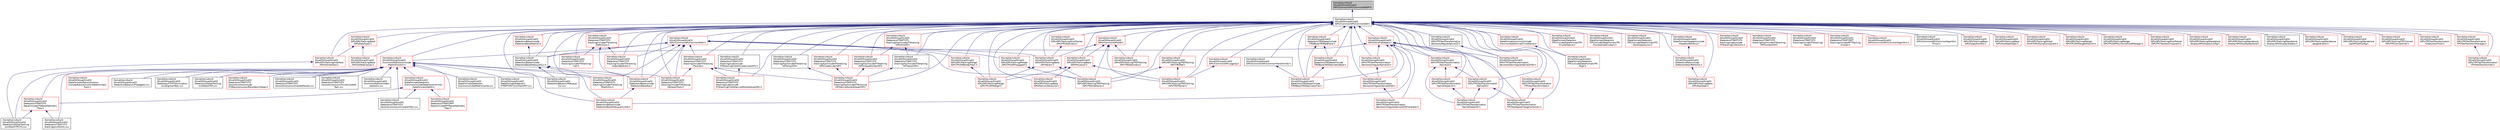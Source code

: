 digraph "/home/travis/build/AliceO2Group/AliceO2/GPU/Common/GPUCommonDefAPI.h"
{
 // INTERACTIVE_SVG=YES
  bgcolor="transparent";
  edge [fontname="Helvetica",fontsize="10",labelfontname="Helvetica",labelfontsize="10"];
  node [fontname="Helvetica",fontsize="10",shape=record];
  Node1 [label="/home/travis/build\l/AliceO2Group/AliceO2\l/GPU/Common/GPUCommonDefAPI.h",height=0.2,width=0.4,color="black", fillcolor="grey75", style="filled", fontcolor="black"];
  Node1 -> Node2 [dir="back",color="midnightblue",fontsize="10",style="solid",fontname="Helvetica"];
  Node2 [label="/home/travis/build\l/AliceO2Group/AliceO2\l/GPU/Common/GPUCommonDef.h",height=0.2,width=0.4,color="black",URL="$df/d21/GPUCommonDef_8h.html"];
  Node2 -> Node3 [dir="back",color="midnightblue",fontsize="10",style="solid",fontname="Helvetica"];
  Node3 [label="/home/travis/build\l/AliceO2Group/AliceO2\l/Common/MathUtils/include\l/MathUtils/Utils.h",height=0.2,width=0.4,color="red",URL="$d9/d52/Common_2MathUtils_2include_2MathUtils_2Utils_8h.html"];
  Node3 -> Node4 [dir="back",color="midnightblue",fontsize="10",style="solid",fontname="Helvetica"];
  Node4 [label="/home/travis/build\l/AliceO2Group/AliceO2\l/Common/MathUtils/test\l/testUtils.cxx",height=0.2,width=0.4,color="black",URL="$df/df4/testUtils_8cxx.html"];
  Node3 -> Node5 [dir="back",color="midnightblue",fontsize="10",style="solid",fontname="Helvetica"];
  Node5 [label="/home/travis/build\l/AliceO2Group/AliceO2\l/DataFormats/Detectors\l/Common/include/DetectorsCommon\lDataFormats/DetID.h",height=0.2,width=0.4,color="red",URL="$d6/d31/DetID_8h.html"];
  Node5 -> Node196 [dir="back",color="midnightblue",fontsize="10",style="solid",fontname="Helvetica"];
  Node196 [label="/home/travis/build\l/AliceO2Group/AliceO2\l/Detectors/ITSMFT/ITS\l/base/include/ITSBase/Geometry\lTGeo.h",height=0.2,width=0.4,color="red",URL="$d9/dfb/ITSMFT_2ITS_2base_2include_2ITSBase_2GeometryTGeo_8h.html"];
  Node196 -> Node63 [dir="back",color="midnightblue",fontsize="10",style="solid",fontname="Helvetica"];
  Node63 [label="/home/travis/build\l/AliceO2Group/AliceO2\l/Detectors/GlobalTracking\l/src/MatchTPCITS.cxx",height=0.2,width=0.4,color="black",URL="$dc/d59/MatchTPCITS_8cxx.html"];
  Node196 -> Node47 [dir="back",color="midnightblue",fontsize="10",style="solid",fontname="Helvetica"];
  Node47 [label="/home/travis/build\l/AliceO2Group/AliceO2\l/Detectors/ITSMFT/ITS\l/tracking/src/IOUtils.cxx",height=0.2,width=0.4,color="black",URL="$d5/d13/ITS_2tracking_2src_2IOUtils_8cxx.html"];
  Node5 -> Node30 [dir="back",color="midnightblue",fontsize="10",style="solid",fontname="Helvetica"];
  Node30 [label="/home/travis/build\l/AliceO2Group/AliceO2\l/Detectors/ITSMFT/ITS\l/reconstruction/src/ClustererTask.cxx",height=0.2,width=0.4,color="black",URL="$d8/d95/ITSMFT_2ITS_2reconstruction_2src_2ClustererTask_8cxx.html"];
  Node5 -> Node206 [dir="back",color="midnightblue",fontsize="10",style="solid",fontname="Helvetica"];
  Node206 [label="/home/travis/build\l/AliceO2Group/AliceO2\l/Detectors/ITSMFT/MFT\l/base/include/MFTBase/Geometry\lTGeo.h",height=0.2,width=0.4,color="red",URL="$da/d9a/ITSMFT_2MFT_2base_2include_2MFTBase_2GeometryTGeo_8h.html"];
  Node3 -> Node12 [dir="back",color="midnightblue",fontsize="10",style="solid",fontname="Helvetica"];
  Node12 [label="/home/travis/build\l/AliceO2Group/AliceO2\l/DataFormats/Detectors\l/Common/src/DetMatrixCache.cxx",height=0.2,width=0.4,color="black",URL="$d3/d4e/DetMatrixCache_8cxx.html"];
  Node3 -> Node58 [dir="back",color="midnightblue",fontsize="10",style="solid",fontname="Helvetica"];
  Node58 [label="/home/travis/build\l/AliceO2Group/AliceO2\l/DataFormats/Detectors\l/ITSMFT/MFT/src/TrackMFT.cxx",height=0.2,width=0.4,color="black",URL="$d7/d4a/TrackMFT_8cxx.html",tooltip="Implementation of the MFT track. "];
  Node3 -> Node110 [dir="back",color="midnightblue",fontsize="10",style="solid",fontname="Helvetica"];
  Node110 [label="/home/travis/build\l/AliceO2Group/AliceO2\l/DataFormats/Reconstruction\l/include/ReconstructionDataFormats/\lTrack.h",height=0.2,width=0.4,color="red",URL="$d7/d8b/DataFormats_2Reconstruction_2include_2ReconstructionDataFormats_2Track_8h.html"];
  Node3 -> Node395 [dir="back",color="midnightblue",fontsize="10",style="solid",fontname="Helvetica"];
  Node395 [label="/home/travis/build\l/AliceO2Group/AliceO2\l/Detectors/Base/include\l/DetectorsBase/Ray.h",height=0.2,width=0.4,color="red",URL="$d4/d1b/Ray_8h.html"];
  Node395 -> Node396 [dir="back",color="midnightblue",fontsize="10",style="solid",fontname="Helvetica"];
  Node396 [label="/home/travis/build\l/AliceO2Group/AliceO2\l/Detectors/Base/include\l/DetectorsBase/MatLayerCylSet.h",height=0.2,width=0.4,color="red",URL="$d9/da9/MatLayerCylSet_8h.html",tooltip="Declarations for the wrapper for the set of cylindrical material layers. "];
  Node3 -> Node338 [dir="back",color="midnightblue",fontsize="10",style="solid",fontname="Helvetica"];
  Node338 [label="/home/travis/build\l/AliceO2Group/AliceO2\l/Detectors/Base/src/MatLayer\lCyl.cxx",height=0.2,width=0.4,color="black",URL="$d1/d2b/MatLayerCyl_8cxx.html",tooltip="Implementation of single cylindrical material layer. "];
  Node3 -> Node174 [dir="back",color="midnightblue",fontsize="10",style="solid",fontname="Helvetica"];
  Node174 [label="/home/travis/build\l/AliceO2Group/AliceO2\l/Detectors/Base/src/Propagator.cxx",height=0.2,width=0.4,color="black",URL="$d8/dee/Propagator_8cxx.html"];
  Node3 -> Node311 [dir="back",color="midnightblue",fontsize="10",style="solid",fontname="Helvetica"];
  Node311 [label="/home/travis/build\l/AliceO2Group/AliceO2\l/Detectors/FIT/FT0/simulation\l/src/DigitizerTask.cxx",height=0.2,width=0.4,color="black",URL="$d8/d59/FIT_2FT0_2simulation_2src_2DigitizerTask_8cxx.html"];
  Node3 -> Node61 [dir="back",color="midnightblue",fontsize="10",style="solid",fontname="Helvetica"];
  Node61 [label="/home/travis/build\l/AliceO2Group/AliceO2\l/Detectors/GlobalTracking\l/src/MatchTOF.cxx",height=0.2,width=0.4,color="black",URL="$db/d6a/MatchTOF_8cxx.html"];
  Node3 -> Node63 [dir="back",color="midnightblue",fontsize="10",style="solid",fontname="Helvetica"];
  Node3 -> Node196 [dir="back",color="midnightblue",fontsize="10",style="solid",fontname="Helvetica"];
  Node3 -> Node376 [dir="back",color="midnightblue",fontsize="10",style="solid",fontname="Helvetica"];
  Node376 [label="/home/travis/build\l/AliceO2Group/AliceO2\l/Detectors/ITSMFT/ITS\l/reconstruction/include\l/ITSReconstruction/RecoGeomHelper.h",height=0.2,width=0.4,color="red",URL="$d4/d9f/RecoGeomHelper_8h.html",tooltip="Declarations of the helper class for clusters / roadwidth matching. "];
  Node3 -> Node30 [dir="back",color="midnightblue",fontsize="10",style="solid",fontname="Helvetica"];
  Node3 -> Node46 [dir="back",color="midnightblue",fontsize="10",style="solid",fontname="Helvetica"];
  Node46 [label="/home/travis/build\l/AliceO2Group/AliceO2\l/Detectors/ITSMFT/ITS\l/reconstruction/src/CookedTracker.cxx",height=0.2,width=0.4,color="black",URL="$d7/dca/CookedTracker_8cxx.html",tooltip="Implementation of the \"Cooked Matrix\" ITS tracker. "];
  Node3 -> Node70 [dir="back",color="midnightblue",fontsize="10",style="solid",fontname="Helvetica"];
  Node70 [label="/home/travis/build\l/AliceO2Group/AliceO2\l/Detectors/ITSMFT/ITS\l/reconstruction/src/TrivialClusterer\lTask.cxx",height=0.2,width=0.4,color="black",URL="$dd/d81/TrivialClustererTask_8cxx.html",tooltip="Implementation of the ITS cluster finder task. "];
  Node3 -> Node399 [dir="back",color="midnightblue",fontsize="10",style="solid",fontname="Helvetica"];
  Node399 [label="/home/travis/build\l/AliceO2Group/AliceO2\l/Detectors/ITSMFT/ITS\l/tracking/include/ITStracking\l/MathUtils.h",height=0.2,width=0.4,color="red",URL="$dc/d3e/MathUtils_8h.html"];
  Node3 -> Node47 [dir="back",color="midnightblue",fontsize="10",style="solid",fontname="Helvetica"];
  Node3 -> Node206 [dir="back",color="midnightblue",fontsize="10",style="solid",fontname="Helvetica"];
  Node2 -> Node488 [dir="back",color="midnightblue",fontsize="10",style="solid",fontname="Helvetica"];
  Node488 [label="/home/travis/build\l/AliceO2Group/AliceO2\l/DataFormats/common/include\l/CommonDataFormat/TimeStamp.h",height=0.2,width=0.4,color="red",URL="$df/d5d/common_2include_2CommonDataFormat_2TimeStamp_8h.html"];
  Node488 -> Node585 [dir="back",color="midnightblue",fontsize="10",style="solid",fontname="Helvetica"];
  Node585 [label="/home/travis/build\l/AliceO2Group/AliceO2\l/DataFormats/Detectors\l/TPC/include/DataFormatsTPC\l/Digit.h",height=0.2,width=0.4,color="red",URL="$d3/d7d/DataFormats_2Detectors_2TPC_2include_2DataFormatsTPC_2Digit_8h.html"];
  Node2 -> Node638 [dir="back",color="midnightblue",fontsize="10",style="solid",fontname="Helvetica"];
  Node638 [label="/home/travis/build\l/AliceO2Group/AliceO2\l/DataFormats/Detectors\l/TPC/include/DataFormatsTPC\l/ClusterNative.h",height=0.2,width=0.4,color="red",URL="$de/dcd/ClusterNative_8h.html",tooltip="Class of a TPC cluster in TPC-native coordinates (row, time) "];
  Node2 -> Node649 [dir="back",color="midnightblue",fontsize="10",style="solid",fontname="Helvetica"];
  Node649 [label="/home/travis/build\l/AliceO2Group/AliceO2\l/DataFormats/Detectors\l/TPC/include/DataFormatsTPC\l/CompressedClusters.h",height=0.2,width=0.4,color="red",URL="$d2/d7d/CompressedClusters_8h.html",tooltip="Container to store compressed TPC cluster data. "];
  Node2 -> Node585 [dir="back",color="midnightblue",fontsize="10",style="solid",fontname="Helvetica"];
  Node2 -> Node654 [dir="back",color="midnightblue",fontsize="10",style="solid",fontname="Helvetica"];
  Node654 [label="/home/travis/build\l/AliceO2Group/AliceO2\l/DataFormats/Detectors\l/TPC/include/DataFormatsTPC\l/ZeroSuppression.h",height=0.2,width=0.4,color="red",URL="$dd/d04/ZeroSuppression_8h.html",tooltip="Definitions of TPC Zero Suppression Data Headers. "];
  Node2 -> Node664 [dir="back",color="midnightblue",fontsize="10",style="solid",fontname="Helvetica"];
  Node664 [label="/home/travis/build\l/AliceO2Group/AliceO2\l/DataFormats/Headers/include\l/Headers/RDHAny.h",height=0.2,width=0.4,color="red",URL="$d6/d89/RDHAny_8h.html"];
  Node664 -> Node670 [dir="back",color="midnightblue",fontsize="10",style="solid",fontname="Helvetica"];
  Node670 [label="/home/travis/build\l/AliceO2Group/AliceO2\l/Detectors/Raw/include\l/DetectorsRaw/RDHUtils.h",height=0.2,width=0.4,color="red",URL="$d6/dec/Raw_2include_2DetectorsRaw_2RDHUtils_8h.html"];
  Node670 -> Node750 [dir="back",color="midnightblue",fontsize="10",style="solid",fontname="Helvetica"];
  Node750 [label="/home/travis/build\l/AliceO2Group/AliceO2\l/GPU/GPUTracking/Base\l/GPURawData.h",height=0.2,width=0.4,color="red",URL="$d4/dbe/GPURawData_8h.html"];
  Node2 -> Node751 [dir="back",color="midnightblue",fontsize="10",style="solid",fontname="Helvetica"];
  Node751 [label="/home/travis/build\l/AliceO2Group/AliceO2\l/Detectors/Base/include\l/DetectorsBase/MatCell.h",height=0.2,width=0.4,color="red",URL="$db/dba/MatCell_8h.html",tooltip="Declarations for material properties of the cell (voxel) "];
  Node751 -> Node752 [dir="back",color="midnightblue",fontsize="10",style="solid",fontname="Helvetica"];
  Node752 [label="/home/travis/build\l/AliceO2Group/AliceO2\l/Detectors/Base/include\l/DetectorsBase/MatLayerCyl.h",height=0.2,width=0.4,color="black",URL="$da/df3/MatLayerCyl_8h.html",tooltip="Declarations for single cylindrical material layer class. "];
  Node752 -> Node396 [dir="back",color="midnightblue",fontsize="10",style="solid",fontname="Helvetica"];
  Node752 -> Node395 [dir="back",color="midnightblue",fontsize="10",style="solid",fontname="Helvetica"];
  Node752 -> Node338 [dir="back",color="midnightblue",fontsize="10",style="solid",fontname="Helvetica"];
  Node2 -> Node752 [dir="back",color="midnightblue",fontsize="10",style="solid",fontname="Helvetica"];
  Node2 -> Node396 [dir="back",color="midnightblue",fontsize="10",style="solid",fontname="Helvetica"];
  Node2 -> Node395 [dir="back",color="midnightblue",fontsize="10",style="solid",fontname="Helvetica"];
  Node2 -> Node410 [dir="back",color="midnightblue",fontsize="10",style="solid",fontname="Helvetica"];
  Node410 [label="/home/travis/build\l/AliceO2Group/AliceO2\l/Detectors/ITSMFT/ITS\l/tracking/cuda/include\l/ITStrackingCUDA/ClusterLinesGPU.h",height=0.2,width=0.4,color="black",URL="$d1/d4c/ClusterLinesGPU_8h.html",tooltip="GPU-compliant version of ClusterLines, for the moment separated, might create a common traits for Clu..."];
  Node410 -> Node404 [dir="back",color="midnightblue",fontsize="10",style="solid",fontname="Helvetica"];
  Node404 [label="/home/travis/build\l/AliceO2Group/AliceO2\l/Detectors/ITSMFT/ITS\l/tracking/cuda/include\l/ITStrackingCUDA/DeviceStoreVertexerGPU.h",height=0.2,width=0.4,color="red",URL="$dc/d8a/DeviceStoreVertexerGPU_8h.html"];
  Node2 -> Node404 [dir="back",color="midnightblue",fontsize="10",style="solid",fontname="Helvetica"];
  Node2 -> Node753 [dir="back",color="midnightblue",fontsize="10",style="solid",fontname="Helvetica"];
  Node753 [label="/home/travis/build\l/AliceO2Group/AliceO2\l/Detectors/ITSMFT/ITS\l/tracking/cuda/include\l/ITStrackingCUDA/Utils.h",height=0.2,width=0.4,color="red",URL="$d8/def/Detectors_2ITSMFT_2ITS_2tracking_2cuda_2include_2ITStrackingCUDA_2Utils_8h.html"];
  Node2 -> Node756 [dir="back",color="midnightblue",fontsize="10",style="solid",fontname="Helvetica"];
  Node756 [label="/home/travis/build\l/AliceO2Group/AliceO2\l/Detectors/ITSMFT/ITS\l/tracking/hip/include/ITStracking\lHIP/ArrayHIP.h",height=0.2,width=0.4,color="black",URL="$de/d49/ArrayHIP_8h.html"];
  Node756 -> Node406 [dir="back",color="midnightblue",fontsize="10",style="solid",fontname="Helvetica"];
  Node406 [label="/home/travis/build\l/AliceO2Group/AliceO2\l/Detectors/ITSMFT/ITS\l/tracking/hip/include/ITStracking\lHIP/DeviceStoreVertexerHIP.h",height=0.2,width=0.4,color="red",URL="$d4/d1e/DeviceStoreVertexerHIP_8h.html",tooltip="This class serves as memory interface for GPU vertexer. It will access needed data structures from de..."];
  Node2 -> Node411 [dir="back",color="midnightblue",fontsize="10",style="solid",fontname="Helvetica"];
  Node411 [label="/home/travis/build\l/AliceO2Group/AliceO2\l/Detectors/ITSMFT/ITS\l/tracking/hip/include/ITStracking\lHIP/ClusterLinesHIP.h",height=0.2,width=0.4,color="red",URL="$d2/dc8/ClusterLinesHIP_8h.html",tooltip="GPU-compliant version of ClusterLines, for the moment separated, might create a common traits for Clu..."];
  Node411 -> Node406 [dir="back",color="midnightblue",fontsize="10",style="solid",fontname="Helvetica"];
  Node2 -> Node757 [dir="back",color="midnightblue",fontsize="10",style="solid",fontname="Helvetica"];
  Node757 [label="/home/travis/build\l/AliceO2Group/AliceO2\l/Detectors/ITSMFT/ITS\l/tracking/hip/include/ITStracking\lHIP/ContextHIP.h",height=0.2,width=0.4,color="red",URL="$d6/dea/ContextHIP_8h.html"];
  Node2 -> Node406 [dir="back",color="midnightblue",fontsize="10",style="solid",fontname="Helvetica"];
  Node2 -> Node760 [dir="back",color="midnightblue",fontsize="10",style="solid",fontname="Helvetica"];
  Node760 [label="/home/travis/build\l/AliceO2Group/AliceO2\l/Detectors/ITSMFT/ITS\l/tracking/hip/include/ITStracking\lHIP/UniquePointerHIP.h",height=0.2,width=0.4,color="red",URL="$d1/d7c/UniquePointerHIP_8h.html"];
  Node760 -> Node406 [dir="back",color="midnightblue",fontsize="10",style="solid",fontname="Helvetica"];
  Node2 -> Node761 [dir="back",color="midnightblue",fontsize="10",style="solid",fontname="Helvetica"];
  Node761 [label="/home/travis/build\l/AliceO2Group/AliceO2\l/Detectors/ITSMFT/ITS\l/tracking/hip/include/ITStracking\lHIP/UtilsHIP.h",height=0.2,width=0.4,color="red",URL="$d8/d28/UtilsHIP_8h.html"];
  Node761 -> Node760 [dir="back",color="midnightblue",fontsize="10",style="solid",fontname="Helvetica"];
  Node761 -> Node762 [dir="back",color="midnightblue",fontsize="10",style="solid",fontname="Helvetica"];
  Node762 [label="/home/travis/build\l/AliceO2Group/AliceO2\l/Detectors/ITSMFT/ITS\l/tracking/hip/include/ITStracking\lHIP/VectorHIP.h",height=0.2,width=0.4,color="black",URL="$dd/dda/VectorHIP_8h.html"];
  Node762 -> Node406 [dir="back",color="midnightblue",fontsize="10",style="solid",fontname="Helvetica"];
  Node2 -> Node762 [dir="back",color="midnightblue",fontsize="10",style="solid",fontname="Helvetica"];
  Node2 -> Node763 [dir="back",color="midnightblue",fontsize="10",style="solid",fontname="Helvetica"];
  Node763 [label="/home/travis/build\l/AliceO2Group/AliceO2\l/Detectors/ITSMFT/ITS\l/tracking/include/ITStracking/\lCell.h",height=0.2,width=0.4,color="red",URL="$d3/d78/Detectors_2ITSMFT_2ITS_2tracking_2include_2ITStracking_2Cell_8h.html"];
  Node2 -> Node764 [dir="back",color="midnightblue",fontsize="10",style="solid",fontname="Helvetica"];
  Node764 [label="/home/travis/build\l/AliceO2Group/AliceO2\l/Detectors/ITSMFT/ITS\l/tracking/include/ITStracking\l/Definitions.h",height=0.2,width=0.4,color="red",URL="$df/d3d/Definitions_8h.html"];
  Node764 -> Node763 [dir="back",color="midnightblue",fontsize="10",style="solid",fontname="Helvetica"];
  Node764 -> Node772 [dir="back",color="midnightblue",fontsize="10",style="solid",fontname="Helvetica"];
  Node772 [label="/home/travis/build\l/AliceO2Group/AliceO2\l/Detectors/ITSMFT/ITS\l/tracking/include/ITStracking\l/IndexTableUtils.h",height=0.2,width=0.4,color="red",URL="$dc/ddf/ITS_2tracking_2include_2ITStracking_2IndexTableUtils_8h.html"];
  Node764 -> Node415 [dir="back",color="midnightblue",fontsize="10",style="solid",fontname="Helvetica"];
  Node415 [label="/home/travis/build\l/AliceO2Group/AliceO2\l/Detectors/ITSMFT/ITS\l/tracking/include/ITStracking\l/VertexerTraits.h",height=0.2,width=0.4,color="red",URL="$d2/dd6/VertexerTraits_8h.html",tooltip="Class to compute the primary vertex in ITS from tracklets. "];
  Node2 -> Node772 [dir="back",color="midnightblue",fontsize="10",style="solid",fontname="Helvetica"];
  Node2 -> Node399 [dir="back",color="midnightblue",fontsize="10",style="solid",fontname="Helvetica"];
  Node2 -> Node774 [dir="back",color="midnightblue",fontsize="10",style="solid",fontname="Helvetica"];
  Node774 [label="/home/travis/build\l/AliceO2Group/AliceO2\l/Detectors/ITSMFT/ITS\l/tracking/include/ITStracking/\lRoad.h",height=0.2,width=0.4,color="red",URL="$d4/d5a/ITS_2tracking_2include_2ITStracking_2Road_8h.html"];
  Node2 -> Node421 [dir="back",color="midnightblue",fontsize="10",style="solid",fontname="Helvetica"];
  Node421 [label="/home/travis/build\l/AliceO2Group/AliceO2\l/Detectors/ITSMFT/ITS\l/tracking/include/ITStracking\l/Tracklet.h",height=0.2,width=0.4,color="red",URL="$d8/db3/ITSMFT_2ITS_2tracking_2include_2ITStracking_2Tracklet_8h.html"];
  Node421 -> Node404 [dir="back",color="midnightblue",fontsize="10",style="solid",fontname="Helvetica"];
  Node421 -> Node406 [dir="back",color="midnightblue",fontsize="10",style="solid",fontname="Helvetica"];
  Node421 -> Node415 [dir="back",color="midnightblue",fontsize="10",style="solid",fontname="Helvetica"];
  Node2 -> Node415 [dir="back",color="midnightblue",fontsize="10",style="solid",fontname="Helvetica"];
  Node2 -> Node777 [dir="back",color="midnightblue",fontsize="10",style="solid",fontname="Helvetica"];
  Node777 [label="/home/travis/build\l/AliceO2Group/AliceO2\l/Detectors/ITSMFT/MFT\l/tracking/include/MFTTracking\l/Cluster.h",height=0.2,width=0.4,color="red",URL="$d5/df9/Detectors_2ITSMFT_2MFT_2tracking_2include_2MFTTracking_2Cluster_8h.html"];
  Node2 -> Node670 [dir="back",color="midnightblue",fontsize="10",style="solid",fontname="Helvetica"];
  Node2 -> Node780 [dir="back",color="midnightblue",fontsize="10",style="solid",fontname="Helvetica"];
  Node780 [label="/home/travis/build\l/AliceO2Group/AliceO2\l/Detectors/TRD/base/include\l/TRDBase/TRDGeometryBase.h",height=0.2,width=0.4,color="red",URL="$d8/dad/TRDGeometryBase_8h.html"];
  Node780 -> Node781 [dir="back",color="midnightblue",fontsize="10",style="solid",fontname="Helvetica"];
  Node781 [label="/home/travis/build\l/AliceO2Group/AliceO2\l/Detectors/TRD/base/include\l/TRDBase/TRDGeometryFlat.h",height=0.2,width=0.4,color="red",URL="$d3/d35/TRDGeometryFlat_8h.html"];
  Node2 -> Node781 [dir="back",color="midnightblue",fontsize="10",style="solid",fontname="Helvetica"];
  Node2 -> Node783 [dir="back",color="midnightblue",fontsize="10",style="solid",fontname="Helvetica"];
  Node783 [label="/home/travis/build\l/AliceO2Group/AliceO2\l/Detectors/TRD/base/include\l/TRDBase/TRDPadPlane.h",height=0.2,width=0.4,color="red",URL="$de/df3/TRDPadPlane_8h.html"];
  Node783 -> Node780 [dir="back",color="midnightblue",fontsize="10",style="solid",fontname="Helvetica"];
  Node783 -> Node781 [dir="back",color="midnightblue",fontsize="10",style="solid",fontname="Helvetica"];
  Node2 -> Node785 [dir="back",color="midnightblue",fontsize="10",style="solid",fontname="Helvetica"];
  Node785 [label="/home/travis/build\l/AliceO2Group/AliceO2\l/GPU/Common/GPUCommonAlgorithm.h",height=0.2,width=0.4,color="red",URL="$dd/d0b/GPUCommonAlgorithm_8h.html"];
  Node2 -> Node795 [dir="back",color="midnightblue",fontsize="10",style="solid",fontname="Helvetica"];
  Node795 [label="/home/travis/build\l/AliceO2Group/AliceO2\l/GPU/Common/GPUCommonAlgorithm\lThrust.h",height=0.2,width=0.4,color="black",URL="$d0/d79/GPUCommonAlgorithmThrust_8h.html"];
  Node2 -> Node796 [dir="back",color="midnightblue",fontsize="10",style="solid",fontname="Helvetica"];
  Node796 [label="/home/travis/build\l/AliceO2Group/AliceO2\l/GPU/Common/GPUCommonMath.h",height=0.2,width=0.4,color="red",URL="$d6/da2/GPUCommonMath_8h.html"];
  Node796 -> Node3 [dir="back",color="midnightblue",fontsize="10",style="solid",fontname="Helvetica"];
  Node796 -> Node752 [dir="back",color="midnightblue",fontsize="10",style="solid",fontname="Helvetica"];
  Node796 -> Node395 [dir="back",color="midnightblue",fontsize="10",style="solid",fontname="Helvetica"];
  Node796 -> Node772 [dir="back",color="midnightblue",fontsize="10",style="solid",fontname="Helvetica"];
  Node796 -> Node399 [dir="back",color="midnightblue",fontsize="10",style="solid",fontname="Helvetica"];
  Node796 -> Node421 [dir="back",color="midnightblue",fontsize="10",style="solid",fontname="Helvetica"];
  Node796 -> Node415 [dir="back",color="midnightblue",fontsize="10",style="solid",fontname="Helvetica"];
  Node796 -> Node797 [dir="back",color="midnightblue",fontsize="10",style="solid",fontname="Helvetica"];
  Node797 [label="/home/travis/build\l/AliceO2Group/AliceO2\l/GPU/GPUTracking/Base\l/GPUParam.h",height=0.2,width=0.4,color="red",URL="$df/d13/GPUParam_8h.html"];
  Node797 -> Node884 [dir="back",color="midnightblue",fontsize="10",style="solid",fontname="Helvetica"];
  Node884 [label="/home/travis/build\l/AliceO2Group/AliceO2\l/GPU/GPUTracking/Merger\l/GPUTPCGMMerger.h",height=0.2,width=0.4,color="red",URL="$d4/dcf/GPUTPCGMMerger_8h.html"];
  Node797 -> Node888 [dir="back",color="midnightblue",fontsize="10",style="solid",fontname="Helvetica"];
  Node888 [label="/home/travis/build\l/AliceO2Group/AliceO2\l/GPU/GPUTracking/TRDTracking\l/GPUTRDInterfaces.h",height=0.2,width=0.4,color="red",URL="$df/d77/GPUTRDInterfaces_8h.html"];
  Node796 -> Node896 [dir="back",color="midnightblue",fontsize="10",style="solid",fontname="Helvetica"];
  Node896 [label="/home/travis/build\l/AliceO2Group/AliceO2\l/GPU/GPUTracking/Merger\l/GPUTPCGMBorderTrack.h",height=0.2,width=0.4,color="red",URL="$d8/dd4/GPUTPCGMBorderTrack_8h.html"];
  Node896 -> Node884 [dir="back",color="midnightblue",fontsize="10",style="solid",fontname="Helvetica"];
  Node796 -> Node905 [dir="back",color="midnightblue",fontsize="10",style="solid",fontname="Helvetica"];
  Node905 [label="/home/travis/build\l/AliceO2Group/AliceO2\l/GPU/GPUTracking/Merger\l/GPUTPCGMPropagator.h",height=0.2,width=0.4,color="red",URL="$d0/dd8/GPUTPCGMPropagator_8h.html"];
  Node905 -> Node888 [dir="back",color="midnightblue",fontsize="10",style="solid",fontname="Helvetica"];
  Node796 -> Node888 [dir="back",color="midnightblue",fontsize="10",style="solid",fontname="Helvetica"];
  Node2 -> Node927 [dir="back",color="midnightblue",fontsize="10",style="solid",fontname="Helvetica"];
  Node927 [label="/home/travis/build\l/AliceO2Group/AliceO2\l/GPU/Common/GPUCommonTransform3D.h",height=0.2,width=0.4,color="black",URL="$d0/d53/GPUCommonTransform3D_8h.html"];
  Node927 -> Node781 [dir="back",color="midnightblue",fontsize="10",style="solid",fontname="Helvetica"];
  Node2 -> Node928 [dir="back",color="midnightblue",fontsize="10",style="solid",fontname="Helvetica"];
  Node928 [label="/home/travis/build\l/AliceO2Group/AliceO2\l/GPU/Common/GPUDef.h",height=0.2,width=0.4,color="red",URL="$d2/d6d/GPUDef_8h.html"];
  Node928 -> Node797 [dir="back",color="midnightblue",fontsize="10",style="solid",fontname="Helvetica"];
  Node928 -> Node929 [dir="back",color="midnightblue",fontsize="10",style="solid",fontname="Helvetica"];
  Node929 [label="/home/travis/build\l/AliceO2Group/AliceO2\l/GPU/GPUTracking/Base\l/GPUProcessor.h",height=0.2,width=0.4,color="red",URL="$d6/d57/GPUProcessor_8h.html"];
  Node929 -> Node930 [dir="back",color="midnightblue",fontsize="10",style="solid",fontname="Helvetica"];
  Node930 [label="/home/travis/build\l/AliceO2Group/AliceO2\l/GPU/GPUTracking/Base\l/GPUMemoryResource.h",height=0.2,width=0.4,color="red",URL="$d5/da6/GPUMemoryResource_8h.html"];
  Node929 -> Node884 [dir="back",color="midnightblue",fontsize="10",style="solid",fontname="Helvetica"];
  Node929 -> Node891 [dir="back",color="midnightblue",fontsize="10",style="solid",fontname="Helvetica"];
  Node891 [label="/home/travis/build\l/AliceO2Group/AliceO2\l/GPU/GPUTracking/TRDTracking\l/GPUTRDTracker.h",height=0.2,width=0.4,color="red",URL="$dd/d44/GPUTRDTracker_8h.html",tooltip="Online TRD tracker based on extrapolated TPC tracks. "];
  Node928 -> Node969 [dir="back",color="midnightblue",fontsize="10",style="solid",fontname="Helvetica"];
  Node969 [label="/home/travis/build\l/AliceO2Group/AliceO2\l/GPU/GPUTracking/TRDTracking\l/GPUTRDGeometry.h",height=0.2,width=0.4,color="red",URL="$d6/d05/GPUTRDGeometry_8h.html"];
  Node928 -> Node888 [dir="back",color="midnightblue",fontsize="10",style="solid",fontname="Helvetica"];
  Node928 -> Node891 [dir="back",color="midnightblue",fontsize="10",style="solid",fontname="Helvetica"];
  Node2 -> Node973 [dir="back",color="midnightblue",fontsize="10",style="solid",fontname="Helvetica"];
  Node973 [label="/home/travis/build\l/AliceO2Group/AliceO2\l/GPU/Common/GPULogging.h",height=0.2,width=0.4,color="red",URL="$df/ddc/GPULogging_8h.html"];
  Node973 -> Node891 [dir="back",color="midnightblue",fontsize="10",style="solid",fontname="Helvetica"];
  Node2 -> Node797 [dir="back",color="midnightblue",fontsize="10",style="solid",fontname="Helvetica"];
  Node2 -> Node983 [dir="back",color="midnightblue",fontsize="10",style="solid",fontname="Helvetica"];
  Node983 [label="/home/travis/build\l/AliceO2Group/AliceO2\l/GPU/GPUTracking/Base\l/GPUDataTypes.h",height=0.2,width=0.4,color="red",URL="$d4/dc5/GPUDataTypes_8h.html"];
  Node983 -> Node984 [dir="back",color="midnightblue",fontsize="10",style="solid",fontname="Helvetica"];
  Node984 [label="/home/travis/build\l/AliceO2Group/AliceO2\l/GPU/GPUTracking/Base\l/GPUO2FakeClasses.h",height=0.2,width=0.4,color="red",URL="$da/d28/GPUO2FakeClasses_8h.html"];
  Node983 -> Node986 [dir="back",color="midnightblue",fontsize="10",style="solid",fontname="Helvetica"];
  Node986 [label="/home/travis/build\l/AliceO2Group/AliceO2\l/GPU/GPUTracking/Interface\l/GPUO2Interface.h",height=0.2,width=0.4,color="red",URL="$dc/dae/GPUO2Interface_8h.html"];
  Node986 -> Node63 [dir="back",color="midnightblue",fontsize="10",style="solid",fontname="Helvetica"];
  Node2 -> Node984 [dir="back",color="midnightblue",fontsize="10",style="solid",fontname="Helvetica"];
  Node2 -> Node987 [dir="back",color="midnightblue",fontsize="10",style="solid",fontname="Helvetica"];
  Node987 [label="/home/travis/build\l/AliceO2Group/AliceO2\l/GPU/GPUTracking/Base\l/GPUOutputControl.h",height=0.2,width=0.4,color="red",URL="$d5/d5b/GPUOutputControl_8h.html"];
  Node2 -> Node930 [dir="back",color="midnightblue",fontsize="10",style="solid",fontname="Helvetica"];
  Node2 -> Node929 [dir="back",color="midnightblue",fontsize="10",style="solid",fontname="Helvetica"];
  Node2 -> Node988 [dir="back",color="midnightblue",fontsize="10",style="solid",fontname="Helvetica"];
  Node988 [label="/home/travis/build\l/AliceO2Group/AliceO2\l/GPU/GPUTracking/Base\l/GPUHostDataTypes.h",height=0.2,width=0.4,color="red",URL="$d6/d20/GPUHostDataTypes_8h.html"];
  Node2 -> Node750 [dir="back",color="midnightblue",fontsize="10",style="solid",fontname="Helvetica"];
  Node2 -> Node989 [dir="back",color="midnightblue",fontsize="10",style="solid",fontname="Helvetica"];
  Node989 [label="/home/travis/build\l/AliceO2Group/AliceO2\l/GPU/GPUTracking/Global\l/AliHLTGPUDumpComponent.h",height=0.2,width=0.4,color="red",URL="$d7/d0e/AliHLTGPUDumpComponent_8h.html"];
  Node2 -> Node986 [dir="back",color="midnightblue",fontsize="10",style="solid",fontname="Helvetica"];
  Node2 -> Node896 [dir="back",color="midnightblue",fontsize="10",style="solid",fontname="Helvetica"];
  Node2 -> Node990 [dir="back",color="midnightblue",fontsize="10",style="solid",fontname="Helvetica"];
  Node990 [label="/home/travis/build\l/AliceO2Group/AliceO2\l/GPU/GPUTracking/Merger\l/GPUTPCGMMergedTrackHit.h",height=0.2,width=0.4,color="red",URL="$d3/dcc/GPUTPCGMMergedTrackHit_8h.html"];
  Node2 -> Node884 [dir="back",color="midnightblue",fontsize="10",style="solid",fontname="Helvetica"];
  Node2 -> Node991 [dir="back",color="midnightblue",fontsize="10",style="solid",fontname="Helvetica"];
  Node991 [label="/home/travis/build\l/AliceO2Group/AliceO2\l/GPU/GPUTracking/Merger\l/GPUTPCGMPolynomialFieldManager.h",height=0.2,width=0.4,color="red",URL="$d2/d7d/GPUTPCGMPolynomialFieldManager_8h.html"];
  Node2 -> Node905 [dir="back",color="midnightblue",fontsize="10",style="solid",fontname="Helvetica"];
  Node2 -> Node992 [dir="back",color="midnightblue",fontsize="10",style="solid",fontname="Helvetica"];
  Node992 [label="/home/travis/build\l/AliceO2Group/AliceO2\l/GPU/GPUTracking/SliceTracker\l/GPUTPCGeometry.h",height=0.2,width=0.4,color="red",URL="$d6/d1b/GPUTPCGeometry_8h.html"];
  Node992 -> Node797 [dir="back",color="midnightblue",fontsize="10",style="solid",fontname="Helvetica"];
  Node2 -> Node993 [dir="back",color="midnightblue",fontsize="10",style="solid",fontname="Helvetica"];
  Node993 [label="/home/travis/build\l/AliceO2Group/AliceO2\l/GPU/GPUTracking/SliceTracker\l/GPUTPCTrackerComponent.h",height=0.2,width=0.4,color="red",URL="$dd/d8f/GPUTPCTrackerComponent_8h.html"];
  Node2 -> Node994 [dir="back",color="midnightblue",fontsize="10",style="solid",fontname="Helvetica"];
  Node994 [label="/home/travis/build\l/AliceO2Group/AliceO2\l/GPU/GPUTracking/Standalone\l/display/GPUDisplayConfig.h",height=0.2,width=0.4,color="red",URL="$d4/d50/GPUDisplayConfig_8h.html"];
  Node2 -> Node1001 [dir="back",color="midnightblue",fontsize="10",style="solid",fontname="Helvetica"];
  Node1001 [label="/home/travis/build\l/AliceO2Group/AliceO2\l/GPU/GPUTracking/Standalone\l/display/GPUDisplayBackend.h",height=0.2,width=0.4,color="red",URL="$d7/dba/GPUDisplayBackend_8h.html"];
  Node2 -> Node1008 [dir="back",color="midnightblue",fontsize="10",style="solid",fontname="Helvetica"];
  Node1008 [label="/home/travis/build\l/AliceO2Group/AliceO2\l/GPU/GPUTracking/Standalone\l/display/GPUDisplayShaders.h",height=0.2,width=0.4,color="black",URL="$d5/d7c/GPUDisplayShaders_8h.html"];
  Node2 -> Node1009 [dir="back",color="midnightblue",fontsize="10",style="solid",fontname="Helvetica"];
  Node1009 [label="/home/travis/build\l/AliceO2Group/AliceO2\l/GPU/Utils/FlatObject.h",height=0.2,width=0.4,color="red",URL="$db/dff/FlatObject_8h.html",tooltip="Definition of FlatObject class. "];
  Node1009 -> Node752 [dir="back",color="midnightblue",fontsize="10",style="solid",fontname="Helvetica"];
  Node1009 -> Node396 [dir="back",color="midnightblue",fontsize="10",style="solid",fontname="Helvetica"];
  Node1009 -> Node781 [dir="back",color="midnightblue",fontsize="10",style="solid",fontname="Helvetica"];
  Node1009 -> Node1012 [dir="back",color="midnightblue",fontsize="10",style="solid",fontname="Helvetica"];
  Node1012 [label="/home/travis/build\l/AliceO2Group/AliceO2\l/GPU/TPCFastTransformation\l/devtools/IrregularSpline1D.h",height=0.2,width=0.4,color="red",URL="$d4/de4/IrregularSpline1D_8h.html",tooltip="Definition of IrregularSpline1D class. "];
  Node1012 -> Node1014 [dir="back",color="midnightblue",fontsize="10",style="solid",fontname="Helvetica"];
  Node1014 [label="/home/travis/build\l/AliceO2Group/AliceO2\l/GPU/TPCFastTransformation\l/devtools/IrregularSpline2D3D.h",height=0.2,width=0.4,color="red",URL="$d8/d4b/IrregularSpline2D3D_8h.html",tooltip="Definition of IrregularSpline2D3D class. "];
  Node1014 -> Node1017 [dir="back",color="midnightblue",fontsize="10",style="solid",fontname="Helvetica"];
  Node1017 [label="/home/travis/build\l/AliceO2Group/AliceO2\l/GPU/TPCFastTransformation\l/devtools/IrregularSpline2D3DCalibrator.h",height=0.2,width=0.4,color="red",URL="$d4/dc9/IrregularSpline2D3DCalibrator_8h.html",tooltip="Definition of IrregularSpline2D3DCalibrator class. "];
  Node1009 -> Node1014 [dir="back",color="midnightblue",fontsize="10",style="solid",fontname="Helvetica"];
  Node1009 -> Node1018 [dir="back",color="midnightblue",fontsize="10",style="solid",fontname="Helvetica"];
  Node1018 [label="/home/travis/build\l/AliceO2Group/AliceO2\l/GPU/TPCFastTransformation\l/devtools/SemiregularSpline2D3D.h",height=0.2,width=0.4,color="red",URL="$d3/d05/SemiregularSpline2D3D_8h.html",tooltip="Definition of SemiregularSpline2D3D class. "];
  Node1009 -> Node1020 [dir="back",color="midnightblue",fontsize="10",style="solid",fontname="Helvetica"];
  Node1020 [label="/home/travis/build\l/AliceO2Group/AliceO2\l/GPU/TPCFastTransformation\l/Spline1D.h",height=0.2,width=0.4,color="red",URL="$de/da6/Spline1D_8h.html",tooltip="Definition of Spline1D class. "];
  Node1020 -> Node1021 [dir="back",color="midnightblue",fontsize="10",style="solid",fontname="Helvetica"];
  Node1021 [label="/home/travis/build\l/AliceO2Group/AliceO2\l/GPU/TPCFastTransformation\l/SplineHelper1D.h",height=0.2,width=0.4,color="red",URL="$d2/da7/SplineHelper1D_8h.html",tooltip="Definition of SplineHelper1D class. "];
  Node1021 -> Node1022 [dir="back",color="midnightblue",fontsize="10",style="solid",fontname="Helvetica"];
  Node1022 [label="/home/travis/build\l/AliceO2Group/AliceO2\l/GPU/TPCFastTransformation\l/SplineHelper2D.h",height=0.2,width=0.4,color="red",URL="$d0/d1e/SplineHelper2D_8h.html",tooltip="Definition of SplineHelper2D class. "];
  Node1020 -> Node1026 [dir="back",color="midnightblue",fontsize="10",style="solid",fontname="Helvetica"];
  Node1026 [label="/home/travis/build\l/AliceO2Group/AliceO2\l/GPU/TPCFastTransformation\l/Spline2D.h",height=0.2,width=0.4,color="red",URL="$dd/d27/Spline2D_8h.html",tooltip="Definition of Spline2D class. "];
  Node1026 -> Node1022 [dir="back",color="midnightblue",fontsize="10",style="solid",fontname="Helvetica"];
  Node1026 -> Node1028 [dir="back",color="midnightblue",fontsize="10",style="solid",fontname="Helvetica"];
  Node1028 [label="/home/travis/build\l/AliceO2Group/AliceO2\l/GPU/TPCFastTransformation\l/TPCFastSpaceChargeCorrection.h",height=0.2,width=0.4,color="red",URL="$d8/d93/TPCFastSpaceChargeCorrection_8h.html",tooltip="Definition of TPCFastSpaceChargeCorrection class. "];
  Node1020 -> Node1022 [dir="back",color="midnightblue",fontsize="10",style="solid",fontname="Helvetica"];
  Node1009 -> Node1026 [dir="back",color="midnightblue",fontsize="10",style="solid",fontname="Helvetica"];
  Node1009 -> Node1028 [dir="back",color="midnightblue",fontsize="10",style="solid",fontname="Helvetica"];
  Node2 -> Node1029 [dir="back",color="midnightblue",fontsize="10",style="solid",fontname="Helvetica"];
  Node1029 [label="/home/travis/build\l/AliceO2Group/AliceO2\l/GPU/GPUTracking/Standalone\l/qa/genEvents.h",height=0.2,width=0.4,color="red",URL="$d7/d2d/genEvents_8h.html"];
  Node2 -> Node1030 [dir="back",color="midnightblue",fontsize="10",style="solid",fontname="Helvetica"];
  Node1030 [label="/home/travis/build\l/AliceO2Group/AliceO2\l/GPU/GPUTracking/Standalone\l/qa/GPUQAConfig.h",height=0.2,width=0.4,color="red",URL="$d8/d93/GPUQAConfig_8h.html"];
  Node2 -> Node869 [dir="back",color="midnightblue",fontsize="10",style="solid",fontname="Helvetica"];
  Node869 [label="/home/travis/build\l/AliceO2Group/AliceO2\l/GPU/GPUTracking/TPCConvert\l/GPUTPCConvertImpl.h",height=0.2,width=0.4,color="red",URL="$d1/d2e/GPUTPCConvertImpl_8h.html"];
  Node2 -> Node1032 [dir="back",color="midnightblue",fontsize="10",style="solid",fontname="Helvetica"];
  Node1032 [label="/home/travis/build\l/AliceO2Group/AliceO2\l/GPU/TPCFastTransformation\l/ChebyshevFit1D.h",height=0.2,width=0.4,color="red",URL="$d0/d70/ChebyshevFit1D_8h.html",tooltip="Definition of ChebyshevFit1D class. "];
  Node2 -> Node1012 [dir="back",color="midnightblue",fontsize="10",style="solid",fontname="Helvetica"];
  Node2 -> Node1014 [dir="back",color="midnightblue",fontsize="10",style="solid",fontname="Helvetica"];
  Node2 -> Node1017 [dir="back",color="midnightblue",fontsize="10",style="solid",fontname="Helvetica"];
  Node2 -> Node1034 [dir="back",color="midnightblue",fontsize="10",style="solid",fontname="Helvetica"];
  Node1034 [label="/home/travis/build\l/AliceO2Group/AliceO2\l/GPU/TPCFastTransformation\l/devtools/RegularSpline1D.h",height=0.2,width=0.4,color="black",URL="$d2/d57/RegularSpline1D_8h.html",tooltip="Definition of IrregularSpline1D class. "];
  Node1034 -> Node1018 [dir="back",color="midnightblue",fontsize="10",style="solid",fontname="Helvetica"];
  Node2 -> Node1018 [dir="back",color="midnightblue",fontsize="10",style="solid",fontname="Helvetica"];
  Node2 -> Node1020 [dir="back",color="midnightblue",fontsize="10",style="solid",fontname="Helvetica"];
  Node2 -> Node1021 [dir="back",color="midnightblue",fontsize="10",style="solid",fontname="Helvetica"];
  Node2 -> Node1026 [dir="back",color="midnightblue",fontsize="10",style="solid",fontname="Helvetica"];
  Node2 -> Node1022 [dir="back",color="midnightblue",fontsize="10",style="solid",fontname="Helvetica"];
  Node2 -> Node1035 [dir="back",color="midnightblue",fontsize="10",style="solid",fontname="Helvetica"];
  Node1035 [label="/home/travis/build\l/AliceO2Group/AliceO2\l/GPU/TPCFastTransformation\l/TPCFastTransformGeo.h",height=0.2,width=0.4,color="red",URL="$d5/dde/TPCFastTransformGeo_8h.html",tooltip="Definition of TPCFastTransformGeo class. "];
  Node1035 -> Node1028 [dir="back",color="midnightblue",fontsize="10",style="solid",fontname="Helvetica"];
  Node2 -> Node1028 [dir="back",color="midnightblue",fontsize="10",style="solid",fontname="Helvetica"];
  Node2 -> Node1036 [dir="back",color="midnightblue",fontsize="10",style="solid",fontname="Helvetica"];
  Node1036 [label="/home/travis/build\l/AliceO2Group/AliceO2\l/GPU/TPCFastTransformation\l/TPCFastTransformManager.h",height=0.2,width=0.4,color="red",URL="$d5/d2a/TPCFastTransformManager_8h.html",tooltip="Definition of TPCFastTransformManager class. "];
  Node1036 -> Node1037 [dir="back",color="midnightblue",fontsize="10",style="solid",fontname="Helvetica"];
  Node1037 [label="/home/travis/build\l/AliceO2Group/AliceO2\l/GPU/TPCFastTransformation\l/TPCFastTransformQA.h",height=0.2,width=0.4,color="red",URL="$d0/db6/TPCFastTransformQA_8h.html"];
  Node2 -> Node1037 [dir="back",color="midnightblue",fontsize="10",style="solid",fontname="Helvetica"];
  Node2 -> Node1038 [dir="back",color="midnightblue",fontsize="10",style="solid",fontname="Helvetica"];
  Node1038 [label="/home/travis/build\l/AliceO2Group/AliceO2\l/GPU/GPUTracking/TRDTracking\l/GPUTRDDef.h",height=0.2,width=0.4,color="red",URL="$d7/d4f/GPUTRDDef_8h.html"];
  Node1038 -> Node888 [dir="back",color="midnightblue",fontsize="10",style="solid",fontname="Helvetica"];
  Node1038 -> Node891 [dir="back",color="midnightblue",fontsize="10",style="solid",fontname="Helvetica"];
  Node2 -> Node969 [dir="back",color="midnightblue",fontsize="10",style="solid",fontname="Helvetica"];
  Node2 -> Node888 [dir="back",color="midnightblue",fontsize="10",style="solid",fontname="Helvetica"];
  Node2 -> Node891 [dir="back",color="midnightblue",fontsize="10",style="solid",fontname="Helvetica"];
}
